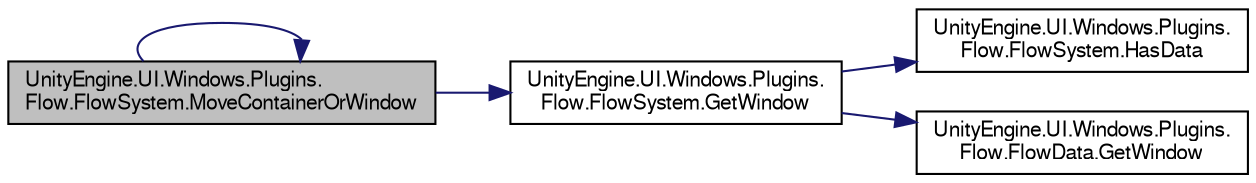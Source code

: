 digraph "UnityEngine.UI.Windows.Plugins.Flow.FlowSystem.MoveContainerOrWindow"
{
  edge [fontname="FreeSans",fontsize="10",labelfontname="FreeSans",labelfontsize="10"];
  node [fontname="FreeSans",fontsize="10",shape=record];
  rankdir="LR";
  Node1 [label="UnityEngine.UI.Windows.Plugins.\lFlow.FlowSystem.MoveContainerOrWindow",height=0.2,width=0.4,color="black", fillcolor="grey75", style="filled", fontcolor="black"];
  Node1 -> Node2 [color="midnightblue",fontsize="10",style="solid",fontname="FreeSans"];
  Node2 [label="UnityEngine.UI.Windows.Plugins.\lFlow.FlowSystem.GetWindow",height=0.2,width=0.4,color="black", fillcolor="white", style="filled",URL="$class_unity_engine_1_1_u_i_1_1_windows_1_1_plugins_1_1_flow_1_1_flow_system.html#a5dacc5b20d09de3aef611fda0122ed6a"];
  Node2 -> Node3 [color="midnightblue",fontsize="10",style="solid",fontname="FreeSans"];
  Node3 [label="UnityEngine.UI.Windows.Plugins.\lFlow.FlowSystem.HasData",height=0.2,width=0.4,color="black", fillcolor="white", style="filled",URL="$class_unity_engine_1_1_u_i_1_1_windows_1_1_plugins_1_1_flow_1_1_flow_system.html#a6e0b50a1956818818c1dc85196f145c4"];
  Node2 -> Node4 [color="midnightblue",fontsize="10",style="solid",fontname="FreeSans"];
  Node4 [label="UnityEngine.UI.Windows.Plugins.\lFlow.FlowData.GetWindow",height=0.2,width=0.4,color="black", fillcolor="white", style="filled",URL="$class_unity_engine_1_1_u_i_1_1_windows_1_1_plugins_1_1_flow_1_1_flow_data.html#a0d7bf23a9437df85ad011e19c2556dd7"];
  Node1 -> Node1 [color="midnightblue",fontsize="10",style="solid",fontname="FreeSans"];
}
